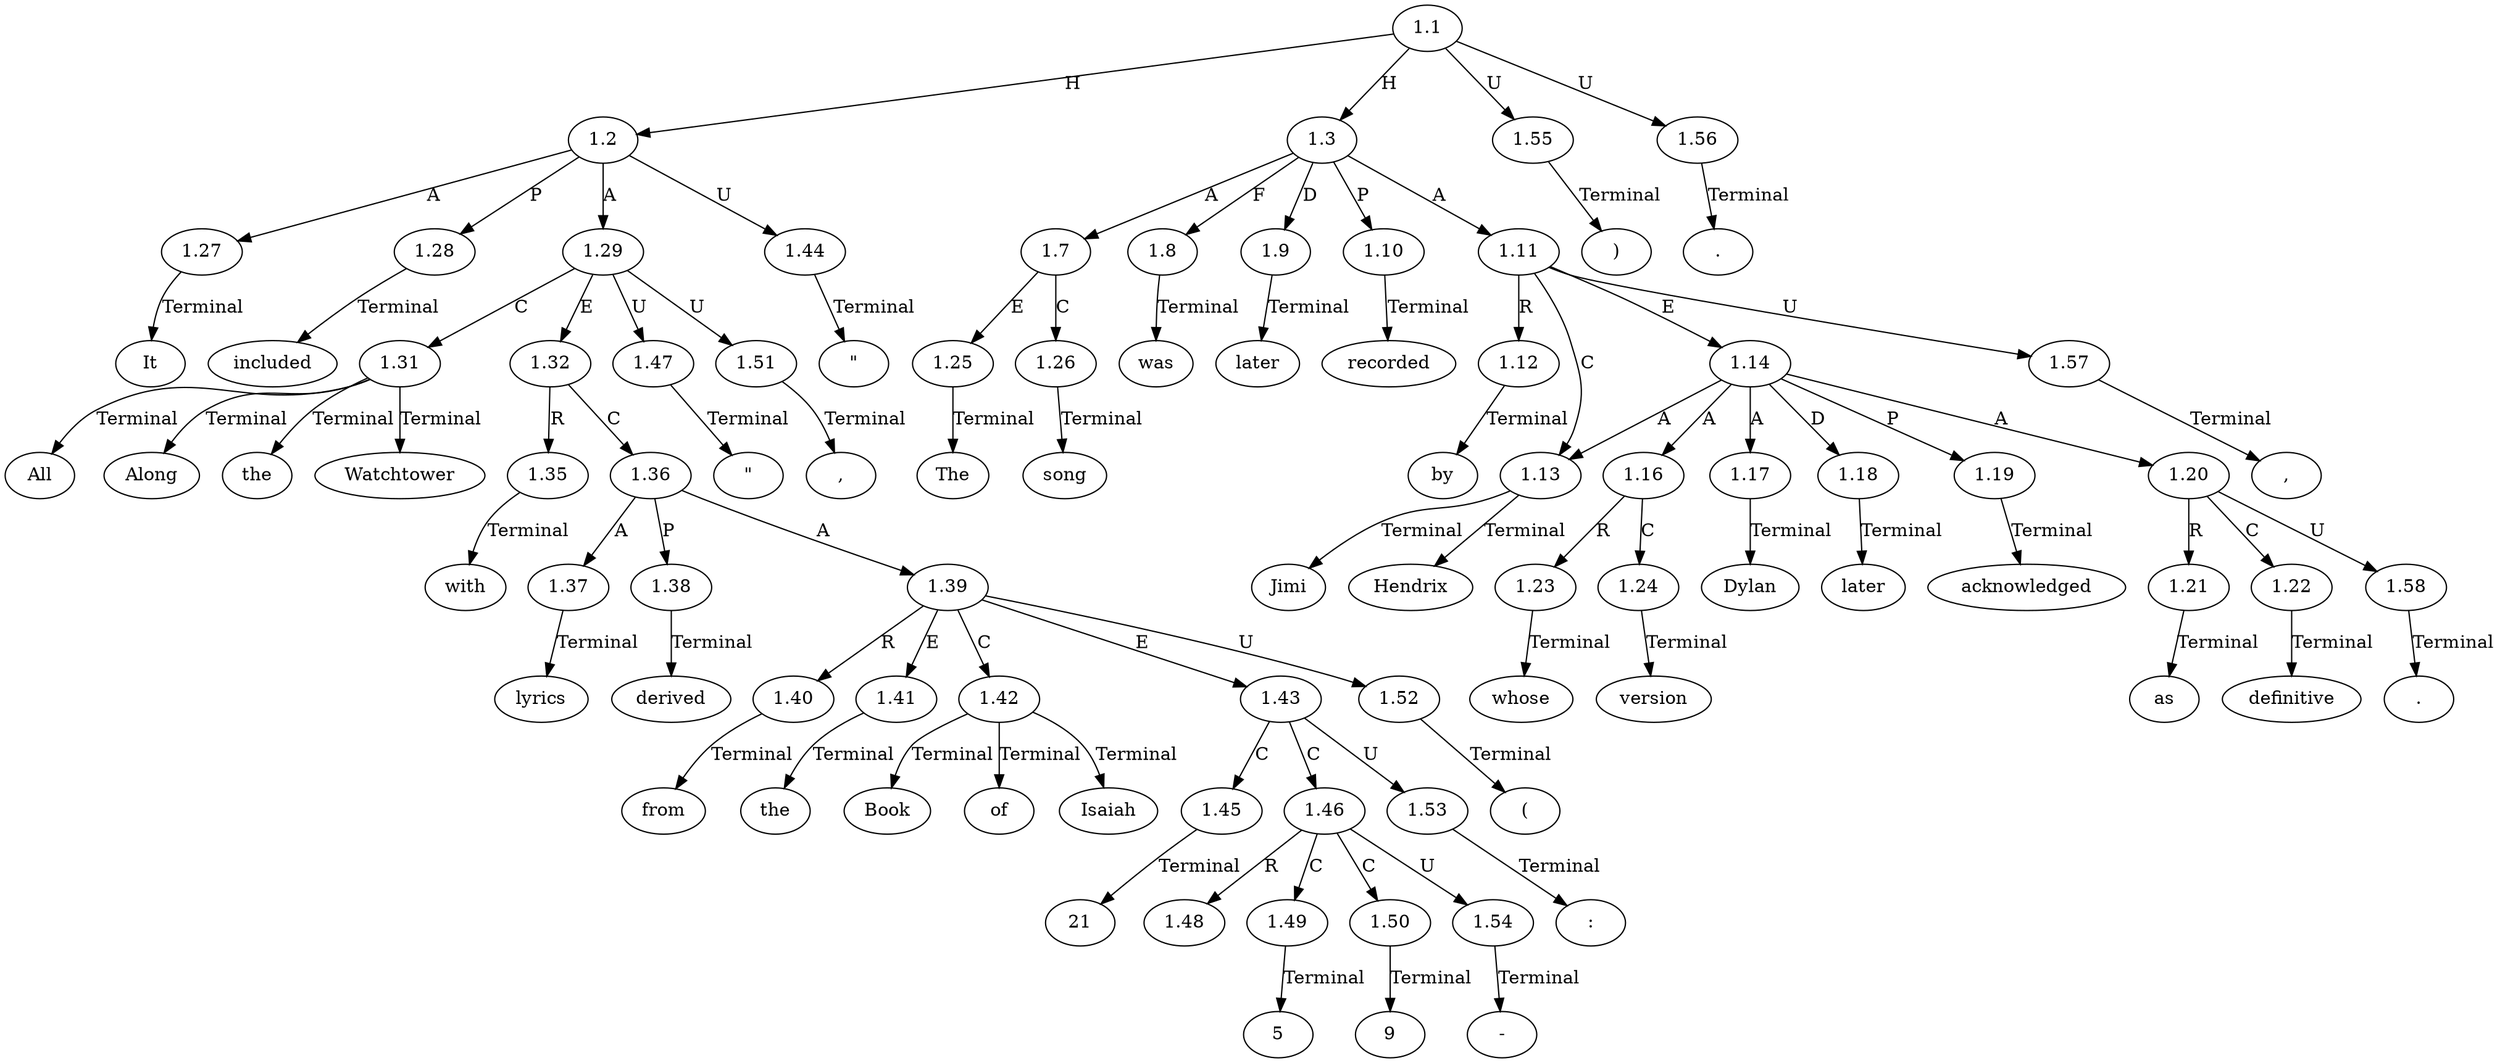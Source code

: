 // Graph
digraph {
	0.1 [label=It ordering=out]
	0.10 [label=with ordering=out]
	0.11 [label=lyrics ordering=out]
	0.12 [label=derived ordering=out]
	0.13 [label=from ordering=out]
	0.14 [label=the ordering=out]
	0.15 [label=Book ordering=out]
	0.16 [label=of ordering=out]
	0.17 [label=Isaiah ordering=out]
	0.18 [label="(" ordering=out]
	0.19 [label=21 ordering=out]
	0.2 [label=included ordering=out]
	0.20 [label=":" ordering=out]
	0.21 [label=5 ordering=out]
	0.22 [label="-" ordering=out]
	0.23 [label=9 ordering=out]
	0.24 [label=")" ordering=out]
	0.25 [label="." ordering=out]
	0.26 [label=The ordering=out]
	0.27 [label=song ordering=out]
	0.28 [label=was ordering=out]
	0.29 [label=later ordering=out]
	0.3 [label="\"" ordering=out]
	0.30 [label=recorded ordering=out]
	0.31 [label=by ordering=out]
	0.32 [label=Jimi ordering=out]
	0.33 [label=Hendrix ordering=out]
	0.34 [label="," ordering=out]
	0.35 [label=whose ordering=out]
	0.36 [label=version ordering=out]
	0.37 [label=Dylan ordering=out]
	0.38 [label=later ordering=out]
	0.39 [label=acknowledged ordering=out]
	0.4 [label=All ordering=out]
	0.40 [label=as ordering=out]
	0.41 [label=definitive ordering=out]
	0.42 [label="." ordering=out]
	0.5 [label=Along ordering=out]
	0.6 [label=the ordering=out]
	0.7 [label=Watchtower ordering=out]
	0.8 [label="\"" ordering=out]
	0.9 [label="," ordering=out]
	1.1 [label=1.1 ordering=out]
	1.2 [label=1.2 ordering=out]
	1.3 [label=1.3 ordering=out]
	1.7 [label=1.7 ordering=out]
	1.8 [label=1.8 ordering=out]
	1.9 [label=1.9 ordering=out]
	1.10 [label=1.10 ordering=out]
	1.11 [label=1.11 ordering=out]
	1.12 [label=1.12 ordering=out]
	1.13 [label=1.13 ordering=out]
	1.14 [label=1.14 ordering=out]
	1.16 [label=1.16 ordering=out]
	1.17 [label=1.17 ordering=out]
	1.18 [label=1.18 ordering=out]
	1.19 [label=1.19 ordering=out]
	1.20 [label=1.20 ordering=out]
	1.21 [label=1.21 ordering=out]
	1.22 [label=1.22 ordering=out]
	1.23 [label=1.23 ordering=out]
	1.24 [label=1.24 ordering=out]
	1.25 [label=1.25 ordering=out]
	1.26 [label=1.26 ordering=out]
	1.27 [label=1.27 ordering=out]
	1.28 [label=1.28 ordering=out]
	1.29 [label=1.29 ordering=out]
	1.31 [label=1.31 ordering=out]
	1.32 [label=1.32 ordering=out]
	1.35 [label=1.35 ordering=out]
	1.36 [label=1.36 ordering=out]
	1.37 [label=1.37 ordering=out]
	1.38 [label=1.38 ordering=out]
	1.39 [label=1.39 ordering=out]
	1.40 [label=1.40 ordering=out]
	1.41 [label=1.41 ordering=out]
	1.42 [label=1.42 ordering=out]
	1.43 [label=1.43 ordering=out]
	1.44 [label=1.44 ordering=out]
	1.45 [label=1.45 ordering=out]
	1.46 [label=1.46 ordering=out]
	1.47 [label=1.47 ordering=out]
	1.48 [label=1.48 ordering=out]
	1.49 [label=1.49 ordering=out]
	1.50 [label=1.50 ordering=out]
	1.51 [label=1.51 ordering=out]
	1.52 [label=1.52 ordering=out]
	1.53 [label=1.53 ordering=out]
	1.54 [label=1.54 ordering=out]
	1.55 [label=1.55 ordering=out]
	1.56 [label=1.56 ordering=out]
	1.57 [label=1.57 ordering=out]
	1.58 [label=1.58 ordering=out]
	1.1 -> 1.2 [label=H ordering=out]
	1.1 -> 1.3 [label=H ordering=out]
	1.1 -> 1.55 [label=U ordering=out]
	1.1 -> 1.56 [label=U ordering=out]
	1.2 -> 1.27 [label=A ordering=out]
	1.2 -> 1.28 [label=P ordering=out]
	1.2 -> 1.29 [label=A ordering=out]
	1.2 -> 1.44 [label=U ordering=out]
	1.3 -> 1.7 [label=A ordering=out]
	1.3 -> 1.8 [label=F ordering=out]
	1.3 -> 1.9 [label=D ordering=out]
	1.3 -> 1.10 [label=P ordering=out]
	1.3 -> 1.11 [label=A ordering=out]
	1.7 -> 1.25 [label=E ordering=out]
	1.7 -> 1.26 [label=C ordering=out]
	1.8 -> 0.28 [label=Terminal ordering=out]
	1.9 -> 0.29 [label=Terminal ordering=out]
	1.10 -> 0.30 [label=Terminal ordering=out]
	1.11 -> 1.12 [label=R ordering=out]
	1.11 -> 1.13 [label=C ordering=out]
	1.11 -> 1.14 [label=E ordering=out]
	1.11 -> 1.57 [label=U ordering=out]
	1.12 -> 0.31 [label=Terminal ordering=out]
	1.13 -> 0.32 [label=Terminal ordering=out]
	1.13 -> 0.33 [label=Terminal ordering=out]
	1.14 -> 1.13 [label=A ordering=out]
	1.14 -> 1.16 [label=A ordering=out]
	1.14 -> 1.17 [label=A ordering=out]
	1.14 -> 1.18 [label=D ordering=out]
	1.14 -> 1.19 [label=P ordering=out]
	1.14 -> 1.20 [label=A ordering=out]
	1.16 -> 1.23 [label=R ordering=out]
	1.16 -> 1.24 [label=C ordering=out]
	1.17 -> 0.37 [label=Terminal ordering=out]
	1.18 -> 0.38 [label=Terminal ordering=out]
	1.19 -> 0.39 [label=Terminal ordering=out]
	1.20 -> 1.21 [label=R ordering=out]
	1.20 -> 1.22 [label=C ordering=out]
	1.20 -> 1.58 [label=U ordering=out]
	1.21 -> 0.40 [label=Terminal ordering=out]
	1.22 -> 0.41 [label=Terminal ordering=out]
	1.23 -> 0.35 [label=Terminal ordering=out]
	1.24 -> 0.36 [label=Terminal ordering=out]
	1.25 -> 0.26 [label=Terminal ordering=out]
	1.26 -> 0.27 [label=Terminal ordering=out]
	1.27 -> 0.1 [label=Terminal ordering=out]
	1.28 -> 0.2 [label=Terminal ordering=out]
	1.29 -> 1.31 [label=C ordering=out]
	1.29 -> 1.32 [label=E ordering=out]
	1.29 -> 1.47 [label=U ordering=out]
	1.29 -> 1.51 [label=U ordering=out]
	1.31 -> 0.4 [label=Terminal ordering=out]
	1.31 -> 0.5 [label=Terminal ordering=out]
	1.31 -> 0.6 [label=Terminal ordering=out]
	1.31 -> 0.7 [label=Terminal ordering=out]
	1.32 -> 1.35 [label=R ordering=out]
	1.32 -> 1.36 [label=C ordering=out]
	1.35 -> 0.10 [label=Terminal ordering=out]
	1.36 -> 1.37 [label=A ordering=out]
	1.36 -> 1.38 [label=P ordering=out]
	1.36 -> 1.39 [label=A ordering=out]
	1.37 -> 0.11 [label=Terminal ordering=out]
	1.38 -> 0.12 [label=Terminal ordering=out]
	1.39 -> 1.40 [label=R ordering=out]
	1.39 -> 1.41 [label=E ordering=out]
	1.39 -> 1.42 [label=C ordering=out]
	1.39 -> 1.43 [label=E ordering=out]
	1.39 -> 1.52 [label=U ordering=out]
	1.40 -> 0.13 [label=Terminal ordering=out]
	1.41 -> 0.14 [label=Terminal ordering=out]
	1.42 -> 0.15 [label=Terminal ordering=out]
	1.42 -> 0.16 [label=Terminal ordering=out]
	1.42 -> 0.17 [label=Terminal ordering=out]
	1.43 -> 1.45 [label=C ordering=out]
	1.43 -> 1.46 [label=C ordering=out]
	1.43 -> 1.53 [label=U ordering=out]
	1.44 -> 0.3 [label=Terminal ordering=out]
	1.45 -> 0.19 [label=Terminal ordering=out]
	1.46 -> 1.48 [label=R ordering=out]
	1.46 -> 1.49 [label=C ordering=out]
	1.46 -> 1.50 [label=C ordering=out]
	1.46 -> 1.54 [label=U ordering=out]
	1.47 -> 0.8 [label=Terminal ordering=out]
	1.49 -> 0.21 [label=Terminal ordering=out]
	1.50 -> 0.23 [label=Terminal ordering=out]
	1.51 -> 0.9 [label=Terminal ordering=out]
	1.52 -> 0.18 [label=Terminal ordering=out]
	1.53 -> 0.20 [label=Terminal ordering=out]
	1.54 -> 0.22 [label=Terminal ordering=out]
	1.55 -> 0.24 [label=Terminal ordering=out]
	1.56 -> 0.25 [label=Terminal ordering=out]
	1.57 -> 0.34 [label=Terminal ordering=out]
	1.58 -> 0.42 [label=Terminal ordering=out]
}
